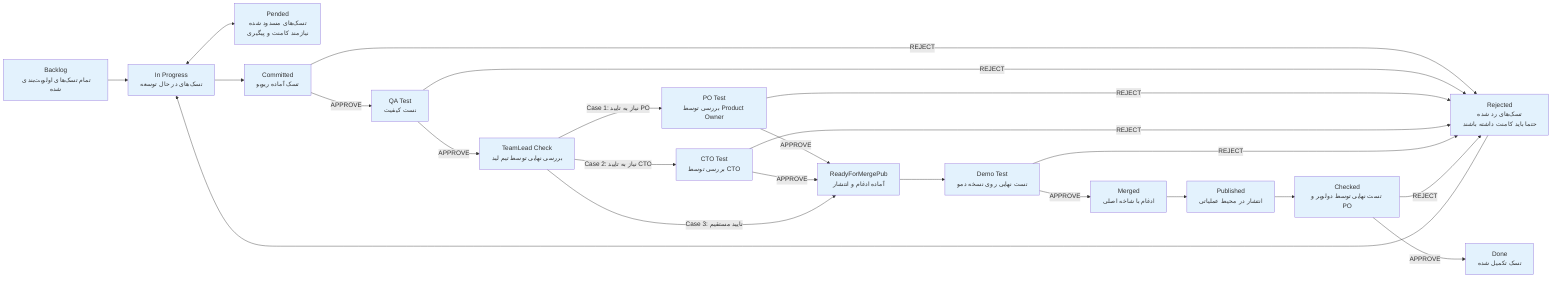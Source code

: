 flowchart LR
    A["Backlog<br>تمام تسک‌های اولویت‌بندی شده"] --> B["In Progress<br>تسک‌های در حال توسعه"]
    B <--> C["Pended<br>تسک‌های مسدود شده<br>نیازمند کامنت و پیگیری"]
    B --> D["Committed<br>تسک آماده ریویو"]
    D -- REJECT --> E["Rejected<br>تسک‌های رد شده<br>حتما باید کامنت داشته باشند"]
    D -- APPROVE --> F["QA Test<br>تست کیفیت"]
    F -- REJECT --> E
    F -- APPROVE --> G["TeamLead Check<br>بررسی نهایی توسط تیم لید"]
    G -- Case 1: نیاز به تایید PO --> H["PO Test<br>بررسی توسط Product Owner"]
    H -- REJECT --> E
    H -- APPROVE --> I["ReadyForMergePub<br>آماده ادغام و انتشار"]
    G -- Case 2: نیاز به تایید CTO --> J["CTO Test<br>بررسی توسط CTO"]
    J -- REJECT --> E
    J -- APPROVE --> I
    G -- Case 3: تایید مستقیم --> I
    I --> K["Demo Test<br>تست نهایی روی نسخه دمو"]
    K -- REJECT --> E
    K -- APPROVE --> L["Merged<br>ادغام با شاخه اصلی"]
    L --> M["Published<br>انتشار در محیط عملیاتی"]
    M --> N["Checked<br>تست نهایی توسط دولوپر و PO"]
    N -- REJECT --> E
    N -- APPROVE --> O["Done<br>تسک تکمیل شده"]
    E --> B

    %% استایل ساده برای رنگ پس‌زمینه همه نودها (آبی خیلی روشن)
    style A fill:#e3f2fd
    style B fill:#e3f2fd
    style C fill:#e3f2fd
    style D fill:#e3f2fd
    style E fill:#e3f2fd
    style F fill:#e3f2fd
    style G fill:#e3f2fd
    style H fill:#e3f2fd
    style I fill:#e3f2fd
    style J fill:#e3f2fd
    style K fill:#e3f2fd
    style L fill:#e3f2fd
    style M fill:#e3f2fd
    style N fill:#e3f2fd
    style O fill:#e3f2fd
